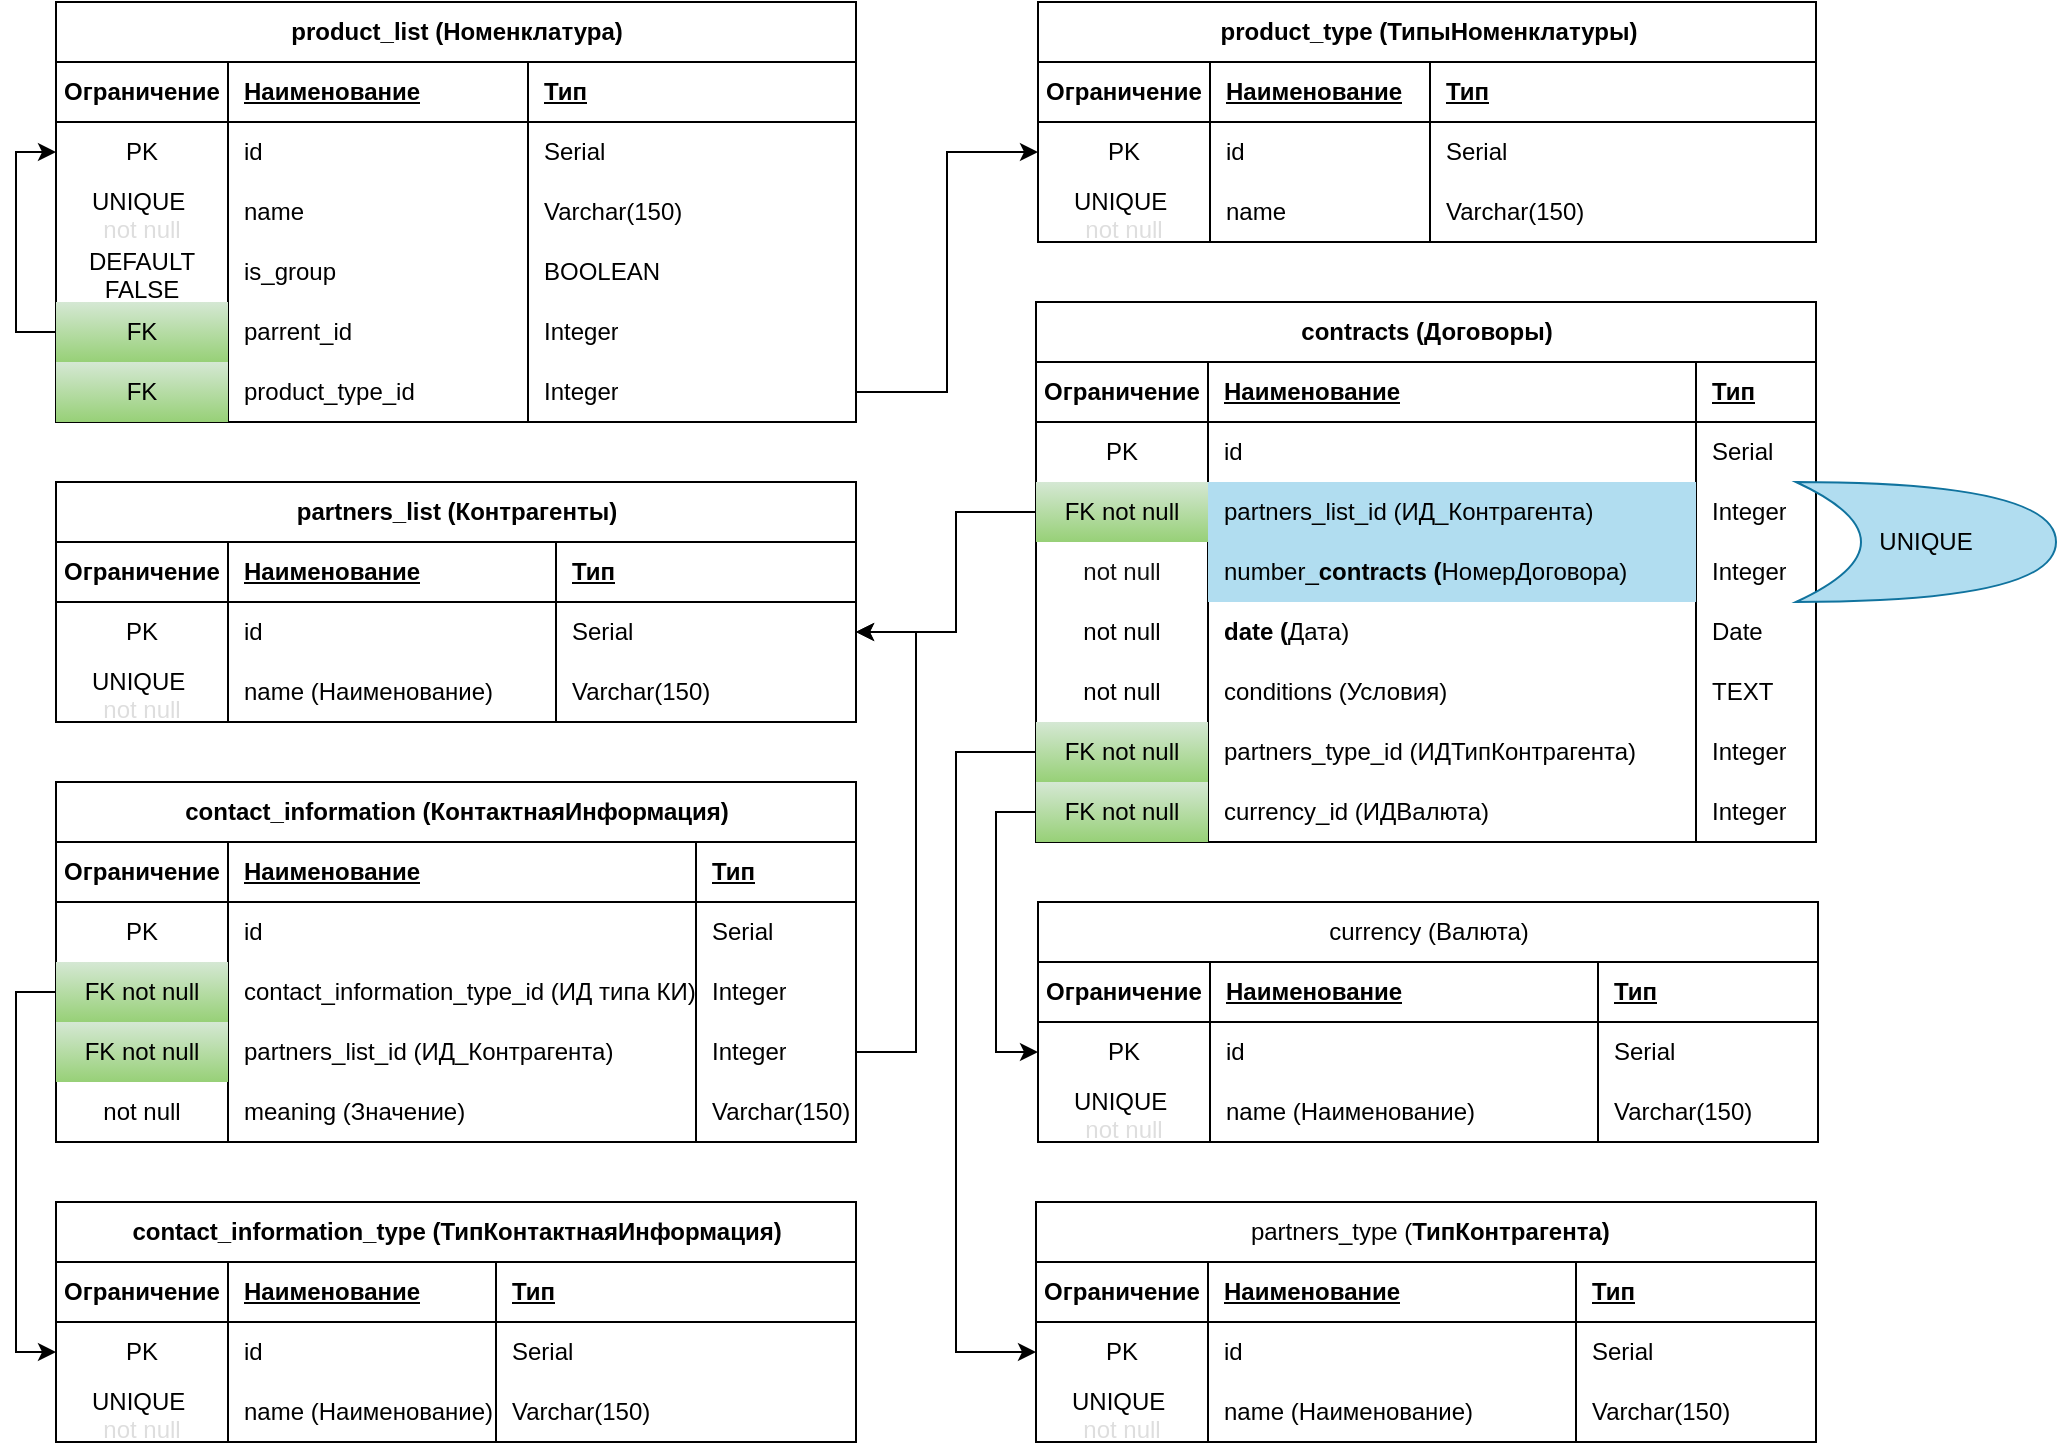 <mxfile version="27.1.6">
  <diagram name="Страница — 1" id="Cg1T0pEdefrKeMuWc9Z5">
    <mxGraphModel dx="1426" dy="761" grid="1" gridSize="10" guides="1" tooltips="1" connect="1" arrows="1" fold="1" page="1" pageScale="1" pageWidth="827" pageHeight="1169" math="0" shadow="0">
      <root>
        <mxCell id="0" />
        <mxCell id="1" parent="0" />
        <mxCell id="mufwrgHdNQSBhwyq3Sok-1" value="product_list (Номенклатура)" style="shape=table;startSize=30;container=1;collapsible=1;childLayout=tableLayout;fixedRows=1;rowLines=0;fontStyle=1;align=center;resizeLast=1;html=1;" parent="1" vertex="1">
          <mxGeometry x="30" y="220" width="400" height="210" as="geometry">
            <mxRectangle x="37" y="50" width="120" height="30" as="alternateBounds" />
          </mxGeometry>
        </mxCell>
        <mxCell id="mufwrgHdNQSBhwyq3Sok-2" value="" style="shape=tableRow;horizontal=0;startSize=0;swimlaneHead=0;swimlaneBody=0;fillColor=none;collapsible=0;dropTarget=0;points=[[0,0.5],[1,0.5]];portConstraint=eastwest;top=0;left=0;right=0;bottom=1;" parent="mufwrgHdNQSBhwyq3Sok-1" vertex="1">
          <mxGeometry y="30" width="400" height="30" as="geometry" />
        </mxCell>
        <mxCell id="mufwrgHdNQSBhwyq3Sok-3" value="Ограничение" style="shape=partialRectangle;connectable=0;fillColor=none;top=0;left=0;bottom=0;right=0;fontStyle=1;overflow=hidden;whiteSpace=wrap;html=1;" parent="mufwrgHdNQSBhwyq3Sok-2" vertex="1">
          <mxGeometry width="86" height="30" as="geometry">
            <mxRectangle width="86" height="30" as="alternateBounds" />
          </mxGeometry>
        </mxCell>
        <mxCell id="mufwrgHdNQSBhwyq3Sok-4" value="Наименование" style="shape=partialRectangle;connectable=0;fillColor=none;top=0;left=0;bottom=0;right=0;align=left;spacingLeft=6;fontStyle=5;overflow=hidden;whiteSpace=wrap;html=1;" parent="mufwrgHdNQSBhwyq3Sok-2" vertex="1">
          <mxGeometry x="86" width="150" height="30" as="geometry">
            <mxRectangle width="150" height="30" as="alternateBounds" />
          </mxGeometry>
        </mxCell>
        <mxCell id="mufwrgHdNQSBhwyq3Sok-14" value="Тип" style="shape=partialRectangle;connectable=0;fillColor=none;top=0;left=0;bottom=0;right=0;align=left;spacingLeft=6;fontStyle=5;overflow=hidden;whiteSpace=wrap;html=1;" parent="mufwrgHdNQSBhwyq3Sok-2" vertex="1">
          <mxGeometry x="236" width="164" height="30" as="geometry">
            <mxRectangle width="164" height="30" as="alternateBounds" />
          </mxGeometry>
        </mxCell>
        <mxCell id="mufwrgHdNQSBhwyq3Sok-5" value="" style="shape=tableRow;horizontal=0;startSize=0;swimlaneHead=0;swimlaneBody=0;fillColor=none;collapsible=0;dropTarget=0;points=[[0,0.5],[1,0.5]];portConstraint=eastwest;top=0;left=0;right=0;bottom=0;" parent="mufwrgHdNQSBhwyq3Sok-1" vertex="1">
          <mxGeometry y="60" width="400" height="30" as="geometry" />
        </mxCell>
        <mxCell id="mufwrgHdNQSBhwyq3Sok-6" value="PK" style="shape=partialRectangle;connectable=0;fillColor=none;top=0;left=0;bottom=0;right=0;editable=1;overflow=hidden;whiteSpace=wrap;html=1;" parent="mufwrgHdNQSBhwyq3Sok-5" vertex="1">
          <mxGeometry width="86" height="30" as="geometry">
            <mxRectangle width="86" height="30" as="alternateBounds" />
          </mxGeometry>
        </mxCell>
        <mxCell id="mufwrgHdNQSBhwyq3Sok-7" value="id" style="shape=partialRectangle;connectable=0;fillColor=none;top=0;left=0;bottom=0;right=0;align=left;spacingLeft=6;overflow=hidden;whiteSpace=wrap;html=1;" parent="mufwrgHdNQSBhwyq3Sok-5" vertex="1">
          <mxGeometry x="86" width="150" height="30" as="geometry">
            <mxRectangle width="150" height="30" as="alternateBounds" />
          </mxGeometry>
        </mxCell>
        <mxCell id="mufwrgHdNQSBhwyq3Sok-15" value="Serial" style="shape=partialRectangle;connectable=0;fillColor=none;top=0;left=0;bottom=0;right=0;align=left;spacingLeft=6;overflow=hidden;whiteSpace=wrap;html=1;" parent="mufwrgHdNQSBhwyq3Sok-5" vertex="1">
          <mxGeometry x="236" width="164" height="30" as="geometry">
            <mxRectangle width="164" height="30" as="alternateBounds" />
          </mxGeometry>
        </mxCell>
        <mxCell id="mufwrgHdNQSBhwyq3Sok-8" value="" style="shape=tableRow;horizontal=0;startSize=0;swimlaneHead=0;swimlaneBody=0;fillColor=none;collapsible=0;dropTarget=0;points=[[0,0.5],[1,0.5]];portConstraint=eastwest;top=0;left=0;right=0;bottom=0;" parent="mufwrgHdNQSBhwyq3Sok-1" vertex="1">
          <mxGeometry y="90" width="400" height="30" as="geometry" />
        </mxCell>
        <mxCell id="mufwrgHdNQSBhwyq3Sok-9" value="UNIQUE&amp;nbsp;&lt;br&gt;&lt;font style=&quot;color: light-dark(rgb(222, 222, 222), rgb(255, 255, 255));&quot;&gt;not null&lt;/font&gt;" style="shape=partialRectangle;connectable=0;fillColor=none;top=0;left=0;bottom=0;right=0;editable=1;overflow=hidden;whiteSpace=wrap;html=1;" parent="mufwrgHdNQSBhwyq3Sok-8" vertex="1">
          <mxGeometry width="86" height="30" as="geometry">
            <mxRectangle width="86" height="30" as="alternateBounds" />
          </mxGeometry>
        </mxCell>
        <mxCell id="mufwrgHdNQSBhwyq3Sok-10" value="name" style="shape=partialRectangle;connectable=0;fillColor=none;top=0;left=0;bottom=0;right=0;align=left;spacingLeft=6;overflow=hidden;whiteSpace=wrap;html=1;" parent="mufwrgHdNQSBhwyq3Sok-8" vertex="1">
          <mxGeometry x="86" width="150" height="30" as="geometry">
            <mxRectangle width="150" height="30" as="alternateBounds" />
          </mxGeometry>
        </mxCell>
        <mxCell id="mufwrgHdNQSBhwyq3Sok-16" value="Varchar(150)" style="shape=partialRectangle;connectable=0;fillColor=none;top=0;left=0;bottom=0;right=0;align=left;spacingLeft=6;overflow=hidden;whiteSpace=wrap;html=1;" parent="mufwrgHdNQSBhwyq3Sok-8" vertex="1">
          <mxGeometry x="236" width="164" height="30" as="geometry">
            <mxRectangle width="164" height="30" as="alternateBounds" />
          </mxGeometry>
        </mxCell>
        <mxCell id="mufwrgHdNQSBhwyq3Sok-11" value="" style="shape=tableRow;horizontal=0;startSize=0;swimlaneHead=0;swimlaneBody=0;fillColor=none;collapsible=0;dropTarget=0;points=[[0,0.5],[1,0.5]];portConstraint=eastwest;top=0;left=0;right=0;bottom=0;" parent="mufwrgHdNQSBhwyq3Sok-1" vertex="1">
          <mxGeometry y="120" width="400" height="30" as="geometry" />
        </mxCell>
        <mxCell id="mufwrgHdNQSBhwyq3Sok-12" value="DEFAULT FALSE" style="shape=partialRectangle;connectable=0;top=0;left=0;bottom=0;right=0;editable=1;overflow=hidden;whiteSpace=wrap;html=1;fillColor=none;" parent="mufwrgHdNQSBhwyq3Sok-11" vertex="1">
          <mxGeometry width="86" height="30" as="geometry">
            <mxRectangle width="86" height="30" as="alternateBounds" />
          </mxGeometry>
        </mxCell>
        <mxCell id="mufwrgHdNQSBhwyq3Sok-13" value="is_group" style="shape=partialRectangle;connectable=0;fillColor=none;top=0;left=0;bottom=0;right=0;align=left;spacingLeft=6;overflow=hidden;whiteSpace=wrap;html=1;" parent="mufwrgHdNQSBhwyq3Sok-11" vertex="1">
          <mxGeometry x="86" width="150" height="30" as="geometry">
            <mxRectangle width="150" height="30" as="alternateBounds" />
          </mxGeometry>
        </mxCell>
        <mxCell id="mufwrgHdNQSBhwyq3Sok-17" value="BOOLEAN" style="shape=partialRectangle;connectable=0;fillColor=none;top=0;left=0;bottom=0;right=0;align=left;spacingLeft=6;overflow=hidden;whiteSpace=wrap;html=1;" parent="mufwrgHdNQSBhwyq3Sok-11" vertex="1">
          <mxGeometry x="236" width="164" height="30" as="geometry">
            <mxRectangle width="164" height="30" as="alternateBounds" />
          </mxGeometry>
        </mxCell>
        <mxCell id="E0W9FgmPpdJASupQiBqT-2" style="shape=tableRow;horizontal=0;startSize=0;swimlaneHead=0;swimlaneBody=0;fillColor=none;collapsible=0;dropTarget=0;points=[[0,0.5],[1,0.5]];portConstraint=eastwest;top=0;left=0;right=0;bottom=0;" parent="mufwrgHdNQSBhwyq3Sok-1" vertex="1">
          <mxGeometry y="150" width="400" height="30" as="geometry" />
        </mxCell>
        <mxCell id="E0W9FgmPpdJASupQiBqT-3" value="FK" style="shape=partialRectangle;connectable=0;top=0;left=0;bottom=0;right=0;editable=1;overflow=hidden;whiteSpace=wrap;html=1;fillColor=#d5e8d4;gradientColor=#97d077;strokeColor=#82b366;" parent="E0W9FgmPpdJASupQiBqT-2" vertex="1">
          <mxGeometry width="86" height="30" as="geometry">
            <mxRectangle width="86" height="30" as="alternateBounds" />
          </mxGeometry>
        </mxCell>
        <mxCell id="E0W9FgmPpdJASupQiBqT-4" value="parrent_id" style="shape=partialRectangle;connectable=0;fillColor=none;top=0;left=0;bottom=0;right=0;align=left;spacingLeft=6;overflow=hidden;whiteSpace=wrap;html=1;" parent="E0W9FgmPpdJASupQiBqT-2" vertex="1">
          <mxGeometry x="86" width="150" height="30" as="geometry">
            <mxRectangle width="150" height="30" as="alternateBounds" />
          </mxGeometry>
        </mxCell>
        <mxCell id="E0W9FgmPpdJASupQiBqT-5" value="Integer" style="shape=partialRectangle;connectable=0;fillColor=none;top=0;left=0;bottom=0;right=0;align=left;spacingLeft=6;overflow=hidden;whiteSpace=wrap;html=1;" parent="E0W9FgmPpdJASupQiBqT-2" vertex="1">
          <mxGeometry x="236" width="164" height="30" as="geometry">
            <mxRectangle width="164" height="30" as="alternateBounds" />
          </mxGeometry>
        </mxCell>
        <mxCell id="mufwrgHdNQSBhwyq3Sok-37" style="shape=tableRow;horizontal=0;startSize=0;swimlaneHead=0;swimlaneBody=0;fillColor=none;collapsible=0;dropTarget=0;points=[[0,0.5],[1,0.5]];portConstraint=eastwest;top=0;left=0;right=0;bottom=0;" parent="mufwrgHdNQSBhwyq3Sok-1" vertex="1">
          <mxGeometry y="180" width="400" height="30" as="geometry" />
        </mxCell>
        <mxCell id="mufwrgHdNQSBhwyq3Sok-38" value="FK" style="shape=partialRectangle;connectable=0;fillColor=#d5e8d4;top=0;left=0;bottom=0;right=0;editable=1;overflow=hidden;whiteSpace=wrap;html=1;gradientColor=#97d077;strokeColor=#82b366;" parent="mufwrgHdNQSBhwyq3Sok-37" vertex="1">
          <mxGeometry width="86" height="30" as="geometry">
            <mxRectangle width="86" height="30" as="alternateBounds" />
          </mxGeometry>
        </mxCell>
        <mxCell id="mufwrgHdNQSBhwyq3Sok-39" value="product_type_id" style="shape=partialRectangle;connectable=0;fillColor=none;top=0;left=0;bottom=0;right=0;align=left;spacingLeft=6;overflow=hidden;whiteSpace=wrap;html=1;" parent="mufwrgHdNQSBhwyq3Sok-37" vertex="1">
          <mxGeometry x="86" width="150" height="30" as="geometry">
            <mxRectangle width="150" height="30" as="alternateBounds" />
          </mxGeometry>
        </mxCell>
        <mxCell id="mufwrgHdNQSBhwyq3Sok-40" value="Integer" style="shape=partialRectangle;connectable=0;fillColor=none;top=0;left=0;bottom=0;right=0;align=left;spacingLeft=6;overflow=hidden;whiteSpace=wrap;html=1;" parent="mufwrgHdNQSBhwyq3Sok-37" vertex="1">
          <mxGeometry x="236" width="164" height="30" as="geometry">
            <mxRectangle width="164" height="30" as="alternateBounds" />
          </mxGeometry>
        </mxCell>
        <mxCell id="mufwrgHdNQSBhwyq3Sok-41" value="product_type (Т&lt;span style=&quot;background-color: transparent; color: light-dark(rgb(0, 0, 0), rgb(255, 255, 255));&quot;&gt;ипыНоменклатуры)&lt;/span&gt;" style="shape=table;startSize=30;container=1;collapsible=1;childLayout=tableLayout;fixedRows=1;rowLines=0;fontStyle=1;align=center;resizeLast=1;html=1;" parent="1" vertex="1">
          <mxGeometry x="521" y="220" width="389" height="120" as="geometry">
            <mxRectangle x="470" y="270" width="150" height="30" as="alternateBounds" />
          </mxGeometry>
        </mxCell>
        <mxCell id="mufwrgHdNQSBhwyq3Sok-42" value="" style="shape=tableRow;horizontal=0;startSize=0;swimlaneHead=0;swimlaneBody=0;fillColor=none;collapsible=0;dropTarget=0;points=[[0,0.5],[1,0.5]];portConstraint=eastwest;top=0;left=0;right=0;bottom=1;" parent="mufwrgHdNQSBhwyq3Sok-41" vertex="1">
          <mxGeometry y="30" width="389" height="30" as="geometry" />
        </mxCell>
        <mxCell id="mufwrgHdNQSBhwyq3Sok-43" value="Ограничение" style="shape=partialRectangle;connectable=0;fillColor=none;top=0;left=0;bottom=0;right=0;fontStyle=1;overflow=hidden;whiteSpace=wrap;html=1;" parent="mufwrgHdNQSBhwyq3Sok-42" vertex="1">
          <mxGeometry width="86" height="30" as="geometry">
            <mxRectangle width="86" height="30" as="alternateBounds" />
          </mxGeometry>
        </mxCell>
        <mxCell id="mufwrgHdNQSBhwyq3Sok-44" value="Наименование" style="shape=partialRectangle;connectable=0;fillColor=none;top=0;left=0;bottom=0;right=0;align=left;spacingLeft=6;fontStyle=5;overflow=hidden;whiteSpace=wrap;html=1;" parent="mufwrgHdNQSBhwyq3Sok-42" vertex="1">
          <mxGeometry x="86" width="110" height="30" as="geometry">
            <mxRectangle width="110" height="30" as="alternateBounds" />
          </mxGeometry>
        </mxCell>
        <mxCell id="mufwrgHdNQSBhwyq3Sok-45" value="Тип" style="shape=partialRectangle;connectable=0;fillColor=none;top=0;left=0;bottom=0;right=0;align=left;spacingLeft=6;fontStyle=5;overflow=hidden;whiteSpace=wrap;html=1;" parent="mufwrgHdNQSBhwyq3Sok-42" vertex="1">
          <mxGeometry x="196" width="193" height="30" as="geometry">
            <mxRectangle width="193" height="30" as="alternateBounds" />
          </mxGeometry>
        </mxCell>
        <mxCell id="mufwrgHdNQSBhwyq3Sok-46" value="" style="shape=tableRow;horizontal=0;startSize=0;swimlaneHead=0;swimlaneBody=0;fillColor=none;collapsible=0;dropTarget=0;points=[[0,0.5],[1,0.5]];portConstraint=eastwest;top=0;left=0;right=0;bottom=0;" parent="mufwrgHdNQSBhwyq3Sok-41" vertex="1">
          <mxGeometry y="60" width="389" height="30" as="geometry" />
        </mxCell>
        <mxCell id="mufwrgHdNQSBhwyq3Sok-47" value="PK" style="shape=partialRectangle;connectable=0;fillColor=none;top=0;left=0;bottom=0;right=0;editable=1;overflow=hidden;whiteSpace=wrap;html=1;" parent="mufwrgHdNQSBhwyq3Sok-46" vertex="1">
          <mxGeometry width="86" height="30" as="geometry">
            <mxRectangle width="86" height="30" as="alternateBounds" />
          </mxGeometry>
        </mxCell>
        <mxCell id="mufwrgHdNQSBhwyq3Sok-48" value="id" style="shape=partialRectangle;connectable=0;fillColor=none;top=0;left=0;bottom=0;right=0;align=left;spacingLeft=6;overflow=hidden;whiteSpace=wrap;html=1;" parent="mufwrgHdNQSBhwyq3Sok-46" vertex="1">
          <mxGeometry x="86" width="110" height="30" as="geometry">
            <mxRectangle width="110" height="30" as="alternateBounds" />
          </mxGeometry>
        </mxCell>
        <mxCell id="mufwrgHdNQSBhwyq3Sok-49" value="Serial" style="shape=partialRectangle;connectable=0;fillColor=none;top=0;left=0;bottom=0;right=0;align=left;spacingLeft=6;overflow=hidden;whiteSpace=wrap;html=1;" parent="mufwrgHdNQSBhwyq3Sok-46" vertex="1">
          <mxGeometry x="196" width="193" height="30" as="geometry">
            <mxRectangle width="193" height="30" as="alternateBounds" />
          </mxGeometry>
        </mxCell>
        <mxCell id="mufwrgHdNQSBhwyq3Sok-50" value="" style="shape=tableRow;horizontal=0;startSize=0;swimlaneHead=0;swimlaneBody=0;fillColor=none;collapsible=0;dropTarget=0;points=[[0,0.5],[1,0.5]];portConstraint=eastwest;top=0;left=0;right=0;bottom=0;" parent="mufwrgHdNQSBhwyq3Sok-41" vertex="1">
          <mxGeometry y="90" width="389" height="30" as="geometry" />
        </mxCell>
        <mxCell id="mufwrgHdNQSBhwyq3Sok-51" value="UNIQUE&amp;nbsp;&lt;br&gt;&lt;span&gt;&lt;font style=&quot;color: light-dark(rgb(222, 222, 222), rgb(255, 255, 255));&quot;&gt;not null&lt;/font&gt;&lt;/span&gt;" style="shape=partialRectangle;connectable=0;fillColor=none;top=0;left=0;bottom=0;right=0;editable=1;overflow=hidden;whiteSpace=wrap;html=1;" parent="mufwrgHdNQSBhwyq3Sok-50" vertex="1">
          <mxGeometry width="86" height="30" as="geometry">
            <mxRectangle width="86" height="30" as="alternateBounds" />
          </mxGeometry>
        </mxCell>
        <mxCell id="mufwrgHdNQSBhwyq3Sok-52" value="name" style="shape=partialRectangle;connectable=0;fillColor=none;top=0;left=0;bottom=0;right=0;align=left;spacingLeft=6;overflow=hidden;whiteSpace=wrap;html=1;" parent="mufwrgHdNQSBhwyq3Sok-50" vertex="1">
          <mxGeometry x="86" width="110" height="30" as="geometry">
            <mxRectangle width="110" height="30" as="alternateBounds" />
          </mxGeometry>
        </mxCell>
        <mxCell id="mufwrgHdNQSBhwyq3Sok-53" value="Varchar(150)" style="shape=partialRectangle;connectable=0;fillColor=none;top=0;left=0;bottom=0;right=0;align=left;spacingLeft=6;overflow=hidden;whiteSpace=wrap;html=1;" parent="mufwrgHdNQSBhwyq3Sok-50" vertex="1">
          <mxGeometry x="196" width="193" height="30" as="geometry">
            <mxRectangle width="193" height="30" as="alternateBounds" />
          </mxGeometry>
        </mxCell>
        <mxCell id="mufwrgHdNQSBhwyq3Sok-62" value="partners_list (Контрагенты)" style="shape=table;startSize=30;container=1;collapsible=1;childLayout=tableLayout;fixedRows=1;rowLines=0;fontStyle=1;align=center;resizeLast=1;html=1;" parent="1" vertex="1">
          <mxGeometry x="30" y="460" width="400" height="120" as="geometry" />
        </mxCell>
        <mxCell id="mufwrgHdNQSBhwyq3Sok-63" value="" style="shape=tableRow;horizontal=0;startSize=0;swimlaneHead=0;swimlaneBody=0;fillColor=none;collapsible=0;dropTarget=0;points=[[0,0.5],[1,0.5]];portConstraint=eastwest;top=0;left=0;right=0;bottom=1;" parent="mufwrgHdNQSBhwyq3Sok-62" vertex="1">
          <mxGeometry y="30" width="400" height="30" as="geometry" />
        </mxCell>
        <mxCell id="mufwrgHdNQSBhwyq3Sok-64" value="Ограничение" style="shape=partialRectangle;connectable=0;fillColor=none;top=0;left=0;bottom=0;right=0;fontStyle=1;overflow=hidden;whiteSpace=wrap;html=1;" parent="mufwrgHdNQSBhwyq3Sok-63" vertex="1">
          <mxGeometry width="86" height="30" as="geometry">
            <mxRectangle width="86" height="30" as="alternateBounds" />
          </mxGeometry>
        </mxCell>
        <mxCell id="mufwrgHdNQSBhwyq3Sok-65" value="Наименование" style="shape=partialRectangle;connectable=0;fillColor=none;top=0;left=0;bottom=0;right=0;align=left;spacingLeft=6;fontStyle=5;overflow=hidden;whiteSpace=wrap;html=1;" parent="mufwrgHdNQSBhwyq3Sok-63" vertex="1">
          <mxGeometry x="86" width="164" height="30" as="geometry">
            <mxRectangle width="164" height="30" as="alternateBounds" />
          </mxGeometry>
        </mxCell>
        <mxCell id="mufwrgHdNQSBhwyq3Sok-66" value="Тип" style="shape=partialRectangle;connectable=0;fillColor=none;top=0;left=0;bottom=0;right=0;align=left;spacingLeft=6;fontStyle=5;overflow=hidden;whiteSpace=wrap;html=1;" parent="mufwrgHdNQSBhwyq3Sok-63" vertex="1">
          <mxGeometry x="250" width="150" height="30" as="geometry">
            <mxRectangle width="150" height="30" as="alternateBounds" />
          </mxGeometry>
        </mxCell>
        <mxCell id="mufwrgHdNQSBhwyq3Sok-67" value="" style="shape=tableRow;horizontal=0;startSize=0;swimlaneHead=0;swimlaneBody=0;fillColor=none;collapsible=0;dropTarget=0;points=[[0,0.5],[1,0.5]];portConstraint=eastwest;top=0;left=0;right=0;bottom=0;" parent="mufwrgHdNQSBhwyq3Sok-62" vertex="1">
          <mxGeometry y="60" width="400" height="30" as="geometry" />
        </mxCell>
        <mxCell id="mufwrgHdNQSBhwyq3Sok-68" value="PK" style="shape=partialRectangle;connectable=0;fillColor=none;top=0;left=0;bottom=0;right=0;editable=1;overflow=hidden;whiteSpace=wrap;html=1;" parent="mufwrgHdNQSBhwyq3Sok-67" vertex="1">
          <mxGeometry width="86" height="30" as="geometry">
            <mxRectangle width="86" height="30" as="alternateBounds" />
          </mxGeometry>
        </mxCell>
        <mxCell id="mufwrgHdNQSBhwyq3Sok-69" value="id" style="shape=partialRectangle;connectable=0;fillColor=none;top=0;left=0;bottom=0;right=0;align=left;spacingLeft=6;overflow=hidden;whiteSpace=wrap;html=1;" parent="mufwrgHdNQSBhwyq3Sok-67" vertex="1">
          <mxGeometry x="86" width="164" height="30" as="geometry">
            <mxRectangle width="164" height="30" as="alternateBounds" />
          </mxGeometry>
        </mxCell>
        <mxCell id="mufwrgHdNQSBhwyq3Sok-70" value="Serial" style="shape=partialRectangle;connectable=0;fillColor=none;top=0;left=0;bottom=0;right=0;align=left;spacingLeft=6;overflow=hidden;whiteSpace=wrap;html=1;" parent="mufwrgHdNQSBhwyq3Sok-67" vertex="1">
          <mxGeometry x="250" width="150" height="30" as="geometry">
            <mxRectangle width="150" height="30" as="alternateBounds" />
          </mxGeometry>
        </mxCell>
        <mxCell id="mufwrgHdNQSBhwyq3Sok-71" value="" style="shape=tableRow;horizontal=0;startSize=0;swimlaneHead=0;swimlaneBody=0;fillColor=none;collapsible=0;dropTarget=0;points=[[0,0.5],[1,0.5]];portConstraint=eastwest;top=0;left=0;right=0;bottom=0;" parent="mufwrgHdNQSBhwyq3Sok-62" vertex="1">
          <mxGeometry y="90" width="400" height="30" as="geometry" />
        </mxCell>
        <mxCell id="mufwrgHdNQSBhwyq3Sok-72" value="UNIQUE&amp;nbsp;&lt;br&gt;&lt;font style=&quot;color: light-dark(rgb(222, 222, 222), rgb(255, 255, 255));&quot;&gt;not null&lt;/font&gt;" style="shape=partialRectangle;connectable=0;fillColor=none;top=0;left=0;bottom=0;right=0;editable=1;overflow=hidden;whiteSpace=wrap;html=1;" parent="mufwrgHdNQSBhwyq3Sok-71" vertex="1">
          <mxGeometry width="86" height="30" as="geometry">
            <mxRectangle width="86" height="30" as="alternateBounds" />
          </mxGeometry>
        </mxCell>
        <mxCell id="mufwrgHdNQSBhwyq3Sok-73" value="name (Наименование)" style="shape=partialRectangle;connectable=0;fillColor=none;top=0;left=0;bottom=0;right=0;align=left;spacingLeft=6;overflow=hidden;whiteSpace=wrap;html=1;" parent="mufwrgHdNQSBhwyq3Sok-71" vertex="1">
          <mxGeometry x="86" width="164" height="30" as="geometry">
            <mxRectangle width="164" height="30" as="alternateBounds" />
          </mxGeometry>
        </mxCell>
        <mxCell id="mufwrgHdNQSBhwyq3Sok-74" value="Varchar(150)" style="shape=partialRectangle;connectable=0;fillColor=none;top=0;left=0;bottom=0;right=0;align=left;spacingLeft=6;overflow=hidden;whiteSpace=wrap;html=1;" parent="mufwrgHdNQSBhwyq3Sok-71" vertex="1">
          <mxGeometry x="250" width="150" height="30" as="geometry">
            <mxRectangle width="150" height="30" as="alternateBounds" />
          </mxGeometry>
        </mxCell>
        <mxCell id="mufwrgHdNQSBhwyq3Sok-100" value="contracts (Договоры)" style="shape=table;startSize=30;container=1;collapsible=1;childLayout=tableLayout;fixedRows=1;rowLines=0;fontStyle=1;align=center;resizeLast=1;html=1;" parent="1" vertex="1">
          <mxGeometry x="520" y="370" width="390" height="270" as="geometry">
            <mxRectangle x="470" y="460" width="150" height="30" as="alternateBounds" />
          </mxGeometry>
        </mxCell>
        <mxCell id="mufwrgHdNQSBhwyq3Sok-101" value="" style="shape=tableRow;horizontal=0;startSize=0;swimlaneHead=0;swimlaneBody=0;fillColor=none;collapsible=0;dropTarget=0;points=[[0,0.5],[1,0.5]];portConstraint=eastwest;top=0;left=0;right=0;bottom=1;" parent="mufwrgHdNQSBhwyq3Sok-100" vertex="1">
          <mxGeometry y="30" width="390" height="30" as="geometry" />
        </mxCell>
        <mxCell id="mufwrgHdNQSBhwyq3Sok-102" value="Ограничение" style="shape=partialRectangle;connectable=0;fillColor=none;top=0;left=0;bottom=0;right=0;fontStyle=1;overflow=hidden;whiteSpace=wrap;html=1;" parent="mufwrgHdNQSBhwyq3Sok-101" vertex="1">
          <mxGeometry width="86" height="30" as="geometry">
            <mxRectangle width="86" height="30" as="alternateBounds" />
          </mxGeometry>
        </mxCell>
        <mxCell id="mufwrgHdNQSBhwyq3Sok-103" value="Наименование" style="shape=partialRectangle;connectable=0;fillColor=none;top=0;left=0;bottom=0;right=0;align=left;spacingLeft=6;fontStyle=5;overflow=hidden;whiteSpace=wrap;html=1;" parent="mufwrgHdNQSBhwyq3Sok-101" vertex="1">
          <mxGeometry x="86" width="244" height="30" as="geometry">
            <mxRectangle width="244" height="30" as="alternateBounds" />
          </mxGeometry>
        </mxCell>
        <mxCell id="mufwrgHdNQSBhwyq3Sok-104" value="Тип" style="shape=partialRectangle;connectable=0;fillColor=none;top=0;left=0;bottom=0;right=0;align=left;spacingLeft=6;fontStyle=5;overflow=hidden;whiteSpace=wrap;html=1;" parent="mufwrgHdNQSBhwyq3Sok-101" vertex="1">
          <mxGeometry x="330" width="60" height="30" as="geometry">
            <mxRectangle width="60" height="30" as="alternateBounds" />
          </mxGeometry>
        </mxCell>
        <mxCell id="mufwrgHdNQSBhwyq3Sok-105" value="" style="shape=tableRow;horizontal=0;startSize=0;swimlaneHead=0;swimlaneBody=0;fillColor=none;collapsible=0;dropTarget=0;points=[[0,0.5],[1,0.5]];portConstraint=eastwest;top=0;left=0;right=0;bottom=0;" parent="mufwrgHdNQSBhwyq3Sok-100" vertex="1">
          <mxGeometry y="60" width="390" height="30" as="geometry" />
        </mxCell>
        <mxCell id="mufwrgHdNQSBhwyq3Sok-106" value="PK" style="shape=partialRectangle;connectable=0;fillColor=none;top=0;left=0;bottom=0;right=0;editable=1;overflow=hidden;whiteSpace=wrap;html=1;" parent="mufwrgHdNQSBhwyq3Sok-105" vertex="1">
          <mxGeometry width="86" height="30" as="geometry">
            <mxRectangle width="86" height="30" as="alternateBounds" />
          </mxGeometry>
        </mxCell>
        <mxCell id="mufwrgHdNQSBhwyq3Sok-107" value="id" style="shape=partialRectangle;connectable=0;fillColor=none;top=0;left=0;bottom=0;right=0;align=left;spacingLeft=6;overflow=hidden;whiteSpace=wrap;html=1;" parent="mufwrgHdNQSBhwyq3Sok-105" vertex="1">
          <mxGeometry x="86" width="244" height="30" as="geometry">
            <mxRectangle width="244" height="30" as="alternateBounds" />
          </mxGeometry>
        </mxCell>
        <mxCell id="mufwrgHdNQSBhwyq3Sok-108" value="Serial" style="shape=partialRectangle;connectable=0;fillColor=none;top=0;left=0;bottom=0;right=0;align=left;spacingLeft=6;overflow=hidden;whiteSpace=wrap;html=1;" parent="mufwrgHdNQSBhwyq3Sok-105" vertex="1">
          <mxGeometry x="330" width="60" height="30" as="geometry">
            <mxRectangle width="60" height="30" as="alternateBounds" />
          </mxGeometry>
        </mxCell>
        <mxCell id="noTxeHrT9WXdhfXpdBsh-38" style="shape=tableRow;horizontal=0;startSize=0;swimlaneHead=0;swimlaneBody=0;fillColor=none;collapsible=0;dropTarget=0;points=[[0,0.5],[1,0.5]];portConstraint=eastwest;top=0;left=0;right=0;bottom=0;" parent="mufwrgHdNQSBhwyq3Sok-100" vertex="1">
          <mxGeometry y="90" width="390" height="30" as="geometry" />
        </mxCell>
        <mxCell id="noTxeHrT9WXdhfXpdBsh-39" value="FK&amp;nbsp;not null" style="shape=partialRectangle;connectable=0;fillColor=#d5e8d4;top=0;left=0;bottom=0;right=0;editable=1;overflow=hidden;whiteSpace=wrap;html=1;gradientColor=#97d077;strokeColor=#82b366;" parent="noTxeHrT9WXdhfXpdBsh-38" vertex="1">
          <mxGeometry width="86" height="30" as="geometry">
            <mxRectangle width="86" height="30" as="alternateBounds" />
          </mxGeometry>
        </mxCell>
        <mxCell id="noTxeHrT9WXdhfXpdBsh-40" value="partners_list_id (ИД_Контрагента)" style="shape=partialRectangle;connectable=0;fillColor=#b1ddf0;top=0;left=0;bottom=0;right=0;align=left;spacingLeft=6;overflow=hidden;whiteSpace=wrap;html=1;strokeColor=#10739e;" parent="noTxeHrT9WXdhfXpdBsh-38" vertex="1">
          <mxGeometry x="86" width="244" height="30" as="geometry">
            <mxRectangle width="244" height="30" as="alternateBounds" />
          </mxGeometry>
        </mxCell>
        <mxCell id="noTxeHrT9WXdhfXpdBsh-41" value="Integer" style="shape=partialRectangle;connectable=0;fillColor=none;top=0;left=0;bottom=0;right=0;align=left;spacingLeft=6;overflow=hidden;whiteSpace=wrap;html=1;" parent="noTxeHrT9WXdhfXpdBsh-38" vertex="1">
          <mxGeometry x="330" width="60" height="30" as="geometry">
            <mxRectangle width="60" height="30" as="alternateBounds" />
          </mxGeometry>
        </mxCell>
        <mxCell id="mufwrgHdNQSBhwyq3Sok-109" value="" style="shape=tableRow;horizontal=0;startSize=0;swimlaneHead=0;swimlaneBody=0;fillColor=none;collapsible=0;dropTarget=0;points=[[0,0.5],[1,0.5]];portConstraint=eastwest;top=0;left=0;right=0;bottom=0;" parent="mufwrgHdNQSBhwyq3Sok-100" vertex="1">
          <mxGeometry y="120" width="390" height="30" as="geometry" />
        </mxCell>
        <mxCell id="mufwrgHdNQSBhwyq3Sok-110" value="&lt;span style=&quot;color: rgb(18, 18, 18);&quot;&gt;not null&lt;/span&gt;" style="shape=partialRectangle;connectable=0;fillColor=none;top=0;left=0;bottom=0;right=0;editable=1;overflow=hidden;whiteSpace=wrap;html=1;" parent="mufwrgHdNQSBhwyq3Sok-109" vertex="1">
          <mxGeometry width="86" height="30" as="geometry">
            <mxRectangle width="86" height="30" as="alternateBounds" />
          </mxGeometry>
        </mxCell>
        <mxCell id="mufwrgHdNQSBhwyq3Sok-111" value="number_&lt;span style=&quot;font-weight: 700; text-align: center; text-wrap-mode: nowrap;&quot;&gt;contracts (&lt;/span&gt;НомерДоговора)" style="shape=partialRectangle;connectable=0;fillColor=#b1ddf0;top=0;left=0;bottom=0;right=0;align=left;spacingLeft=6;overflow=hidden;whiteSpace=wrap;html=1;strokeColor=#10739e;" parent="mufwrgHdNQSBhwyq3Sok-109" vertex="1">
          <mxGeometry x="86" width="244" height="30" as="geometry">
            <mxRectangle width="244" height="30" as="alternateBounds" />
          </mxGeometry>
        </mxCell>
        <mxCell id="mufwrgHdNQSBhwyq3Sok-112" value="Integer" style="shape=partialRectangle;connectable=0;fillColor=none;top=0;left=0;bottom=0;right=0;align=left;spacingLeft=6;overflow=hidden;whiteSpace=wrap;html=1;" parent="mufwrgHdNQSBhwyq3Sok-109" vertex="1">
          <mxGeometry x="330" width="60" height="30" as="geometry">
            <mxRectangle width="60" height="30" as="alternateBounds" />
          </mxGeometry>
        </mxCell>
        <mxCell id="mufwrgHdNQSBhwyq3Sok-114" style="shape=tableRow;horizontal=0;startSize=0;swimlaneHead=0;swimlaneBody=0;fillColor=none;collapsible=0;dropTarget=0;points=[[0,0.5],[1,0.5]];portConstraint=eastwest;top=0;left=0;right=0;bottom=0;" parent="mufwrgHdNQSBhwyq3Sok-100" vertex="1">
          <mxGeometry y="150" width="390" height="30" as="geometry" />
        </mxCell>
        <mxCell id="mufwrgHdNQSBhwyq3Sok-115" value="not null" style="shape=partialRectangle;connectable=0;fillColor=none;top=0;left=0;bottom=0;right=0;editable=1;overflow=hidden;whiteSpace=wrap;html=1;" parent="mufwrgHdNQSBhwyq3Sok-114" vertex="1">
          <mxGeometry width="86" height="30" as="geometry">
            <mxRectangle width="86" height="30" as="alternateBounds" />
          </mxGeometry>
        </mxCell>
        <mxCell id="mufwrgHdNQSBhwyq3Sok-116" value="&lt;div style=&quot;text-align: center;&quot;&gt;&lt;span style=&quot;background-color: transparent; color: light-dark(rgb(0, 0, 0), rgb(255, 255, 255));&quot;&gt;&lt;span style=&quot;text-wrap-mode: nowrap;&quot;&gt;&lt;b&gt;date (&lt;/b&gt;&lt;/span&gt;Дата)&lt;/span&gt;&lt;/div&gt;" style="shape=partialRectangle;connectable=0;fillColor=none;top=0;left=0;bottom=0;right=0;align=left;spacingLeft=6;overflow=hidden;whiteSpace=wrap;html=1;" parent="mufwrgHdNQSBhwyq3Sok-114" vertex="1">
          <mxGeometry x="86" width="244" height="30" as="geometry">
            <mxRectangle width="244" height="30" as="alternateBounds" />
          </mxGeometry>
        </mxCell>
        <mxCell id="mufwrgHdNQSBhwyq3Sok-117" value="Date" style="shape=partialRectangle;connectable=0;fillColor=none;top=0;left=0;bottom=0;right=0;align=left;spacingLeft=6;overflow=hidden;whiteSpace=wrap;html=1;" parent="mufwrgHdNQSBhwyq3Sok-114" vertex="1">
          <mxGeometry x="330" width="60" height="30" as="geometry">
            <mxRectangle width="60" height="30" as="alternateBounds" />
          </mxGeometry>
        </mxCell>
        <mxCell id="mufwrgHdNQSBhwyq3Sok-118" style="shape=tableRow;horizontal=0;startSize=0;swimlaneHead=0;swimlaneBody=0;fillColor=none;collapsible=0;dropTarget=0;points=[[0,0.5],[1,0.5]];portConstraint=eastwest;top=0;left=0;right=0;bottom=0;" parent="mufwrgHdNQSBhwyq3Sok-100" vertex="1">
          <mxGeometry y="180" width="390" height="30" as="geometry" />
        </mxCell>
        <mxCell id="mufwrgHdNQSBhwyq3Sok-119" value="not null" style="shape=partialRectangle;connectable=0;fillColor=none;top=0;left=0;bottom=0;right=0;editable=1;overflow=hidden;whiteSpace=wrap;html=1;strokeColor=light-dark(#DEDEDE,#FFFFFF);" parent="mufwrgHdNQSBhwyq3Sok-118" vertex="1">
          <mxGeometry width="86" height="30" as="geometry">
            <mxRectangle width="86" height="30" as="alternateBounds" />
          </mxGeometry>
        </mxCell>
        <mxCell id="mufwrgHdNQSBhwyq3Sok-120" value="conditions (Условия)" style="shape=partialRectangle;connectable=0;fillColor=none;top=0;left=0;bottom=0;right=0;align=left;spacingLeft=6;overflow=hidden;whiteSpace=wrap;html=1;" parent="mufwrgHdNQSBhwyq3Sok-118" vertex="1">
          <mxGeometry x="86" width="244" height="30" as="geometry">
            <mxRectangle width="244" height="30" as="alternateBounds" />
          </mxGeometry>
        </mxCell>
        <mxCell id="mufwrgHdNQSBhwyq3Sok-121" value="TEXT" style="shape=partialRectangle;connectable=0;fillColor=none;top=0;left=0;bottom=0;right=0;align=left;spacingLeft=6;overflow=hidden;whiteSpace=wrap;html=1;" parent="mufwrgHdNQSBhwyq3Sok-118" vertex="1">
          <mxGeometry x="330" width="60" height="30" as="geometry">
            <mxRectangle width="60" height="30" as="alternateBounds" />
          </mxGeometry>
        </mxCell>
        <mxCell id="Wbzx8E9LslEG6MjLWPHr-45" style="shape=tableRow;horizontal=0;startSize=0;swimlaneHead=0;swimlaneBody=0;fillColor=none;collapsible=0;dropTarget=0;points=[[0,0.5],[1,0.5]];portConstraint=eastwest;top=0;left=0;right=0;bottom=0;" parent="mufwrgHdNQSBhwyq3Sok-100" vertex="1">
          <mxGeometry y="210" width="390" height="30" as="geometry" />
        </mxCell>
        <mxCell id="Wbzx8E9LslEG6MjLWPHr-46" value="FK&amp;nbsp;not null" style="shape=partialRectangle;connectable=0;fillColor=#d5e8d4;top=0;left=0;bottom=0;right=0;editable=1;overflow=hidden;whiteSpace=wrap;html=1;gradientColor=#97d077;strokeColor=#82b366;" parent="Wbzx8E9LslEG6MjLWPHr-45" vertex="1">
          <mxGeometry width="86" height="30" as="geometry">
            <mxRectangle width="86" height="30" as="alternateBounds" />
          </mxGeometry>
        </mxCell>
        <mxCell id="Wbzx8E9LslEG6MjLWPHr-47" value="partners_type_id (ИДТипКонтрагента)" style="shape=partialRectangle;connectable=0;fillColor=none;top=0;left=0;bottom=0;right=0;align=left;spacingLeft=6;overflow=hidden;whiteSpace=wrap;html=1;" parent="Wbzx8E9LslEG6MjLWPHr-45" vertex="1">
          <mxGeometry x="86" width="244" height="30" as="geometry">
            <mxRectangle width="244" height="30" as="alternateBounds" />
          </mxGeometry>
        </mxCell>
        <mxCell id="Wbzx8E9LslEG6MjLWPHr-48" value="Integer" style="shape=partialRectangle;connectable=0;fillColor=none;top=0;left=0;bottom=0;right=0;align=left;spacingLeft=6;overflow=hidden;whiteSpace=wrap;html=1;" parent="Wbzx8E9LslEG6MjLWPHr-45" vertex="1">
          <mxGeometry x="330" width="60" height="30" as="geometry">
            <mxRectangle width="60" height="30" as="alternateBounds" />
          </mxGeometry>
        </mxCell>
        <mxCell id="mufwrgHdNQSBhwyq3Sok-122" style="shape=tableRow;horizontal=0;startSize=0;swimlaneHead=0;swimlaneBody=0;fillColor=none;collapsible=0;dropTarget=0;points=[[0,0.5],[1,0.5]];portConstraint=eastwest;top=0;left=0;right=0;bottom=0;" parent="mufwrgHdNQSBhwyq3Sok-100" vertex="1">
          <mxGeometry y="240" width="390" height="30" as="geometry" />
        </mxCell>
        <mxCell id="mufwrgHdNQSBhwyq3Sok-123" value="FK&amp;nbsp;not null" style="shape=partialRectangle;connectable=0;fillColor=#d5e8d4;top=0;left=0;bottom=0;right=0;editable=1;overflow=hidden;whiteSpace=wrap;html=1;gradientColor=#97d077;strokeColor=#82b366;" parent="mufwrgHdNQSBhwyq3Sok-122" vertex="1">
          <mxGeometry width="86" height="30" as="geometry">
            <mxRectangle width="86" height="30" as="alternateBounds" />
          </mxGeometry>
        </mxCell>
        <mxCell id="mufwrgHdNQSBhwyq3Sok-124" value="currency_id (ИДВалюта)" style="shape=partialRectangle;connectable=0;fillColor=none;top=0;left=0;bottom=0;right=0;align=left;spacingLeft=6;overflow=hidden;whiteSpace=wrap;html=1;" parent="mufwrgHdNQSBhwyq3Sok-122" vertex="1">
          <mxGeometry x="86" width="244" height="30" as="geometry">
            <mxRectangle width="244" height="30" as="alternateBounds" />
          </mxGeometry>
        </mxCell>
        <mxCell id="mufwrgHdNQSBhwyq3Sok-125" value="Integer" style="shape=partialRectangle;connectable=0;fillColor=none;top=0;left=0;bottom=0;right=0;align=left;spacingLeft=6;overflow=hidden;whiteSpace=wrap;html=1;" parent="mufwrgHdNQSBhwyq3Sok-122" vertex="1">
          <mxGeometry x="330" width="60" height="30" as="geometry">
            <mxRectangle width="60" height="30" as="alternateBounds" />
          </mxGeometry>
        </mxCell>
        <mxCell id="mufwrgHdNQSBhwyq3Sok-126" value="&lt;div style=&quot;text-align: left;&quot;&gt;&lt;span style=&quot;background-color: transparent; font-weight: 400; text-wrap-mode: wrap;&quot;&gt;currency (Валюта)&lt;/span&gt;&lt;/div&gt;" style="shape=table;startSize=30;container=1;collapsible=1;childLayout=tableLayout;fixedRows=1;rowLines=0;fontStyle=1;align=center;resizeLast=1;html=1;" parent="1" vertex="1">
          <mxGeometry x="521" y="670" width="390" height="120" as="geometry">
            <mxRectangle x="470" y="720" width="150" height="30" as="alternateBounds" />
          </mxGeometry>
        </mxCell>
        <mxCell id="mufwrgHdNQSBhwyq3Sok-127" value="" style="shape=tableRow;horizontal=0;startSize=0;swimlaneHead=0;swimlaneBody=0;fillColor=none;collapsible=0;dropTarget=0;points=[[0,0.5],[1,0.5]];portConstraint=eastwest;top=0;left=0;right=0;bottom=1;" parent="mufwrgHdNQSBhwyq3Sok-126" vertex="1">
          <mxGeometry y="30" width="390" height="30" as="geometry" />
        </mxCell>
        <mxCell id="mufwrgHdNQSBhwyq3Sok-128" value="Ограничение" style="shape=partialRectangle;connectable=0;fillColor=none;top=0;left=0;bottom=0;right=0;fontStyle=1;overflow=hidden;whiteSpace=wrap;html=1;" parent="mufwrgHdNQSBhwyq3Sok-127" vertex="1">
          <mxGeometry width="86" height="30" as="geometry">
            <mxRectangle width="86" height="30" as="alternateBounds" />
          </mxGeometry>
        </mxCell>
        <mxCell id="mufwrgHdNQSBhwyq3Sok-129" value="Наименование" style="shape=partialRectangle;connectable=0;fillColor=none;top=0;left=0;bottom=0;right=0;align=left;spacingLeft=6;fontStyle=5;overflow=hidden;whiteSpace=wrap;html=1;" parent="mufwrgHdNQSBhwyq3Sok-127" vertex="1">
          <mxGeometry x="86" width="194" height="30" as="geometry">
            <mxRectangle width="194" height="30" as="alternateBounds" />
          </mxGeometry>
        </mxCell>
        <mxCell id="mufwrgHdNQSBhwyq3Sok-130" value="Тип" style="shape=partialRectangle;connectable=0;fillColor=none;top=0;left=0;bottom=0;right=0;align=left;spacingLeft=6;fontStyle=5;overflow=hidden;whiteSpace=wrap;html=1;" parent="mufwrgHdNQSBhwyq3Sok-127" vertex="1">
          <mxGeometry x="280" width="110" height="30" as="geometry">
            <mxRectangle width="110" height="30" as="alternateBounds" />
          </mxGeometry>
        </mxCell>
        <mxCell id="mufwrgHdNQSBhwyq3Sok-131" value="" style="shape=tableRow;horizontal=0;startSize=0;swimlaneHead=0;swimlaneBody=0;fillColor=none;collapsible=0;dropTarget=0;points=[[0,0.5],[1,0.5]];portConstraint=eastwest;top=0;left=0;right=0;bottom=0;" parent="mufwrgHdNQSBhwyq3Sok-126" vertex="1">
          <mxGeometry y="60" width="390" height="30" as="geometry" />
        </mxCell>
        <mxCell id="mufwrgHdNQSBhwyq3Sok-132" value="PK" style="shape=partialRectangle;connectable=0;fillColor=none;top=0;left=0;bottom=0;right=0;editable=1;overflow=hidden;whiteSpace=wrap;html=1;" parent="mufwrgHdNQSBhwyq3Sok-131" vertex="1">
          <mxGeometry width="86" height="30" as="geometry">
            <mxRectangle width="86" height="30" as="alternateBounds" />
          </mxGeometry>
        </mxCell>
        <mxCell id="mufwrgHdNQSBhwyq3Sok-133" value="id" style="shape=partialRectangle;connectable=0;fillColor=none;top=0;left=0;bottom=0;right=0;align=left;spacingLeft=6;overflow=hidden;whiteSpace=wrap;html=1;" parent="mufwrgHdNQSBhwyq3Sok-131" vertex="1">
          <mxGeometry x="86" width="194" height="30" as="geometry">
            <mxRectangle width="194" height="30" as="alternateBounds" />
          </mxGeometry>
        </mxCell>
        <mxCell id="mufwrgHdNQSBhwyq3Sok-134" value="Serial" style="shape=partialRectangle;connectable=0;fillColor=none;top=0;left=0;bottom=0;right=0;align=left;spacingLeft=6;overflow=hidden;whiteSpace=wrap;html=1;" parent="mufwrgHdNQSBhwyq3Sok-131" vertex="1">
          <mxGeometry x="280" width="110" height="30" as="geometry">
            <mxRectangle width="110" height="30" as="alternateBounds" />
          </mxGeometry>
        </mxCell>
        <mxCell id="mufwrgHdNQSBhwyq3Sok-135" value="" style="shape=tableRow;horizontal=0;startSize=0;swimlaneHead=0;swimlaneBody=0;fillColor=none;collapsible=0;dropTarget=0;points=[[0,0.5],[1,0.5]];portConstraint=eastwest;top=0;left=0;right=0;bottom=0;" parent="mufwrgHdNQSBhwyq3Sok-126" vertex="1">
          <mxGeometry y="90" width="390" height="30" as="geometry" />
        </mxCell>
        <mxCell id="mufwrgHdNQSBhwyq3Sok-136" value="UNIQUE&amp;nbsp;&lt;br&gt;&lt;font style=&quot;color: light-dark(rgb(222, 222, 222), rgb(255, 255, 255));&quot;&gt;not null&lt;/font&gt;" style="shape=partialRectangle;connectable=0;fillColor=none;top=0;left=0;bottom=0;right=0;editable=1;overflow=hidden;whiteSpace=wrap;html=1;" parent="mufwrgHdNQSBhwyq3Sok-135" vertex="1">
          <mxGeometry width="86" height="30" as="geometry">
            <mxRectangle width="86" height="30" as="alternateBounds" />
          </mxGeometry>
        </mxCell>
        <mxCell id="mufwrgHdNQSBhwyq3Sok-137" value="name (Наименование)" style="shape=partialRectangle;connectable=0;fillColor=none;top=0;left=0;bottom=0;right=0;align=left;spacingLeft=6;overflow=hidden;whiteSpace=wrap;html=1;" parent="mufwrgHdNQSBhwyq3Sok-135" vertex="1">
          <mxGeometry x="86" width="194" height="30" as="geometry">
            <mxRectangle width="194" height="30" as="alternateBounds" />
          </mxGeometry>
        </mxCell>
        <mxCell id="mufwrgHdNQSBhwyq3Sok-138" value="Varchar(150)" style="shape=partialRectangle;connectable=0;fillColor=none;top=0;left=0;bottom=0;right=0;align=left;spacingLeft=6;overflow=hidden;whiteSpace=wrap;html=1;" parent="mufwrgHdNQSBhwyq3Sok-135" vertex="1">
          <mxGeometry x="280" width="110" height="30" as="geometry">
            <mxRectangle width="110" height="30" as="alternateBounds" />
          </mxGeometry>
        </mxCell>
        <mxCell id="E0W9FgmPpdJASupQiBqT-6" style="edgeStyle=orthogonalEdgeStyle;rounded=0;orthogonalLoop=1;jettySize=auto;html=1;exitX=0;exitY=0.5;exitDx=0;exitDy=0;entryX=0;entryY=0.5;entryDx=0;entryDy=0;" parent="1" source="E0W9FgmPpdJASupQiBqT-2" target="mufwrgHdNQSBhwyq3Sok-5" edge="1">
          <mxGeometry relative="1" as="geometry" />
        </mxCell>
        <mxCell id="Wbzx8E9LslEG6MjLWPHr-5" value="contact_information (КонтактнаяИнформация)" style="shape=table;startSize=30;container=1;collapsible=1;childLayout=tableLayout;fixedRows=1;rowLines=0;fontStyle=1;align=center;resizeLast=1;html=1;" parent="1" vertex="1">
          <mxGeometry x="30" y="610" width="400" height="180" as="geometry">
            <mxRectangle x="470" y="1000" width="150" height="30" as="alternateBounds" />
          </mxGeometry>
        </mxCell>
        <mxCell id="Wbzx8E9LslEG6MjLWPHr-6" value="" style="shape=tableRow;horizontal=0;startSize=0;swimlaneHead=0;swimlaneBody=0;fillColor=none;collapsible=0;dropTarget=0;points=[[0,0.5],[1,0.5]];portConstraint=eastwest;top=0;left=0;right=0;bottom=1;" parent="Wbzx8E9LslEG6MjLWPHr-5" vertex="1">
          <mxGeometry y="30" width="400" height="30" as="geometry" />
        </mxCell>
        <mxCell id="Wbzx8E9LslEG6MjLWPHr-7" value="Ограничение" style="shape=partialRectangle;connectable=0;fillColor=none;top=0;left=0;bottom=0;right=0;fontStyle=1;overflow=hidden;whiteSpace=wrap;html=1;" parent="Wbzx8E9LslEG6MjLWPHr-6" vertex="1">
          <mxGeometry width="86" height="30" as="geometry">
            <mxRectangle width="86" height="30" as="alternateBounds" />
          </mxGeometry>
        </mxCell>
        <mxCell id="Wbzx8E9LslEG6MjLWPHr-8" value="Наименование" style="shape=partialRectangle;connectable=0;fillColor=none;top=0;left=0;bottom=0;right=0;align=left;spacingLeft=6;fontStyle=5;overflow=hidden;whiteSpace=wrap;html=1;" parent="Wbzx8E9LslEG6MjLWPHr-6" vertex="1">
          <mxGeometry x="86" width="234" height="30" as="geometry">
            <mxRectangle width="234" height="30" as="alternateBounds" />
          </mxGeometry>
        </mxCell>
        <mxCell id="Wbzx8E9LslEG6MjLWPHr-9" value="Тип" style="shape=partialRectangle;connectable=0;fillColor=none;top=0;left=0;bottom=0;right=0;align=left;spacingLeft=6;fontStyle=5;overflow=hidden;whiteSpace=wrap;html=1;" parent="Wbzx8E9LslEG6MjLWPHr-6" vertex="1">
          <mxGeometry x="320" width="80" height="30" as="geometry">
            <mxRectangle width="80" height="30" as="alternateBounds" />
          </mxGeometry>
        </mxCell>
        <mxCell id="Wbzx8E9LslEG6MjLWPHr-10" value="" style="shape=tableRow;horizontal=0;startSize=0;swimlaneHead=0;swimlaneBody=0;fillColor=none;collapsible=0;dropTarget=0;points=[[0,0.5],[1,0.5]];portConstraint=eastwest;top=0;left=0;right=0;bottom=0;" parent="Wbzx8E9LslEG6MjLWPHr-5" vertex="1">
          <mxGeometry y="60" width="400" height="30" as="geometry" />
        </mxCell>
        <mxCell id="Wbzx8E9LslEG6MjLWPHr-11" value="PK" style="shape=partialRectangle;connectable=0;fillColor=none;top=0;left=0;bottom=0;right=0;editable=1;overflow=hidden;whiteSpace=wrap;html=1;" parent="Wbzx8E9LslEG6MjLWPHr-10" vertex="1">
          <mxGeometry width="86" height="30" as="geometry">
            <mxRectangle width="86" height="30" as="alternateBounds" />
          </mxGeometry>
        </mxCell>
        <mxCell id="Wbzx8E9LslEG6MjLWPHr-12" value="id" style="shape=partialRectangle;connectable=0;fillColor=none;top=0;left=0;bottom=0;right=0;align=left;spacingLeft=6;overflow=hidden;whiteSpace=wrap;html=1;" parent="Wbzx8E9LslEG6MjLWPHr-10" vertex="1">
          <mxGeometry x="86" width="234" height="30" as="geometry">
            <mxRectangle width="234" height="30" as="alternateBounds" />
          </mxGeometry>
        </mxCell>
        <mxCell id="Wbzx8E9LslEG6MjLWPHr-13" value="Serial" style="shape=partialRectangle;connectable=0;fillColor=none;top=0;left=0;bottom=0;right=0;align=left;spacingLeft=6;overflow=hidden;whiteSpace=wrap;html=1;" parent="Wbzx8E9LslEG6MjLWPHr-10" vertex="1">
          <mxGeometry x="320" width="80" height="30" as="geometry">
            <mxRectangle width="80" height="30" as="alternateBounds" />
          </mxGeometry>
        </mxCell>
        <mxCell id="noTxeHrT9WXdhfXpdBsh-11" style="shape=tableRow;horizontal=0;startSize=0;swimlaneHead=0;swimlaneBody=0;fillColor=none;collapsible=0;dropTarget=0;points=[[0,0.5],[1,0.5]];portConstraint=eastwest;top=0;left=0;right=0;bottom=0;" parent="Wbzx8E9LslEG6MjLWPHr-5" vertex="1">
          <mxGeometry y="90" width="400" height="30" as="geometry" />
        </mxCell>
        <mxCell id="noTxeHrT9WXdhfXpdBsh-12" value="FK not null" style="shape=partialRectangle;connectable=0;fillColor=#d5e8d4;top=0;left=0;bottom=0;right=0;editable=1;overflow=hidden;whiteSpace=wrap;html=1;gradientColor=#97d077;strokeColor=#82b366;" parent="noTxeHrT9WXdhfXpdBsh-11" vertex="1">
          <mxGeometry width="86" height="30" as="geometry">
            <mxRectangle width="86" height="30" as="alternateBounds" />
          </mxGeometry>
        </mxCell>
        <mxCell id="noTxeHrT9WXdhfXpdBsh-13" value="contact_information_type_id (ИД типа КИ)" style="shape=partialRectangle;connectable=0;fillColor=none;top=0;left=0;bottom=0;right=0;align=left;spacingLeft=6;overflow=hidden;whiteSpace=wrap;html=1;" parent="noTxeHrT9WXdhfXpdBsh-11" vertex="1">
          <mxGeometry x="86" width="234" height="30" as="geometry">
            <mxRectangle width="234" height="30" as="alternateBounds" />
          </mxGeometry>
        </mxCell>
        <mxCell id="noTxeHrT9WXdhfXpdBsh-14" value="Integer" style="shape=partialRectangle;connectable=0;fillColor=none;top=0;left=0;bottom=0;right=0;align=left;spacingLeft=6;overflow=hidden;whiteSpace=wrap;html=1;" parent="noTxeHrT9WXdhfXpdBsh-11" vertex="1">
          <mxGeometry x="320" width="80" height="30" as="geometry">
            <mxRectangle width="80" height="30" as="alternateBounds" />
          </mxGeometry>
        </mxCell>
        <mxCell id="noTxeHrT9WXdhfXpdBsh-29" style="shape=tableRow;horizontal=0;startSize=0;swimlaneHead=0;swimlaneBody=0;fillColor=none;collapsible=0;dropTarget=0;points=[[0,0.5],[1,0.5]];portConstraint=eastwest;top=0;left=0;right=0;bottom=0;" parent="Wbzx8E9LslEG6MjLWPHr-5" vertex="1">
          <mxGeometry y="120" width="400" height="30" as="geometry" />
        </mxCell>
        <mxCell id="noTxeHrT9WXdhfXpdBsh-30" value="&lt;font style=&quot;color: light-dark(rgb(0, 0, 0), rgb(255, 255, 255));&quot;&gt;FK&amp;nbsp;&lt;span&gt;not null&lt;/span&gt;&lt;/font&gt;" style="shape=partialRectangle;connectable=0;fillColor=#d5e8d4;top=0;left=0;bottom=0;right=0;editable=1;overflow=hidden;whiteSpace=wrap;html=1;gradientColor=#97d077;strokeColor=#82b366;" parent="noTxeHrT9WXdhfXpdBsh-29" vertex="1">
          <mxGeometry width="86" height="30" as="geometry">
            <mxRectangle width="86" height="30" as="alternateBounds" />
          </mxGeometry>
        </mxCell>
        <mxCell id="noTxeHrT9WXdhfXpdBsh-31" value="partners_list_id (ИД_Контрагента)" style="shape=partialRectangle;connectable=0;fillColor=none;top=0;left=0;bottom=0;right=0;align=left;spacingLeft=6;overflow=hidden;whiteSpace=wrap;html=1;" parent="noTxeHrT9WXdhfXpdBsh-29" vertex="1">
          <mxGeometry x="86" width="234" height="30" as="geometry">
            <mxRectangle width="234" height="30" as="alternateBounds" />
          </mxGeometry>
        </mxCell>
        <mxCell id="noTxeHrT9WXdhfXpdBsh-32" value="Integer" style="shape=partialRectangle;connectable=0;fillColor=none;top=0;left=0;bottom=0;right=0;align=left;spacingLeft=6;overflow=hidden;whiteSpace=wrap;html=1;" parent="noTxeHrT9WXdhfXpdBsh-29" vertex="1">
          <mxGeometry x="320" width="80" height="30" as="geometry">
            <mxRectangle width="80" height="30" as="alternateBounds" />
          </mxGeometry>
        </mxCell>
        <mxCell id="Wbzx8E9LslEG6MjLWPHr-14" value="" style="shape=tableRow;horizontal=0;startSize=0;swimlaneHead=0;swimlaneBody=0;fillColor=none;collapsible=0;dropTarget=0;points=[[0,0.5],[1,0.5]];portConstraint=eastwest;top=0;left=0;right=0;bottom=0;" parent="Wbzx8E9LslEG6MjLWPHr-5" vertex="1">
          <mxGeometry y="150" width="400" height="30" as="geometry" />
        </mxCell>
        <mxCell id="Wbzx8E9LslEG6MjLWPHr-15" value="not null" style="shape=partialRectangle;connectable=0;fillColor=none;top=0;left=0;bottom=0;right=0;editable=1;overflow=hidden;whiteSpace=wrap;html=1;" parent="Wbzx8E9LslEG6MjLWPHr-14" vertex="1">
          <mxGeometry width="86" height="30" as="geometry">
            <mxRectangle width="86" height="30" as="alternateBounds" />
          </mxGeometry>
        </mxCell>
        <mxCell id="Wbzx8E9LslEG6MjLWPHr-16" value="m&lt;span style=&quot;background-color: transparent; color: light-dark(rgb(0, 0, 0), rgb(255, 255, 255));&quot;&gt;eaning (Значение)&lt;/span&gt;" style="shape=partialRectangle;connectable=0;fillColor=none;top=0;left=0;bottom=0;right=0;align=left;spacingLeft=6;overflow=hidden;whiteSpace=wrap;html=1;" parent="Wbzx8E9LslEG6MjLWPHr-14" vertex="1">
          <mxGeometry x="86" width="234" height="30" as="geometry">
            <mxRectangle width="234" height="30" as="alternateBounds" />
          </mxGeometry>
        </mxCell>
        <mxCell id="Wbzx8E9LslEG6MjLWPHr-17" value="Varchar(150)" style="shape=partialRectangle;connectable=0;fillColor=none;top=0;left=0;bottom=0;right=0;align=left;spacingLeft=6;overflow=hidden;whiteSpace=wrap;html=1;" parent="Wbzx8E9LslEG6MjLWPHr-14" vertex="1">
          <mxGeometry x="320" width="80" height="30" as="geometry">
            <mxRectangle width="80" height="30" as="alternateBounds" />
          </mxGeometry>
        </mxCell>
        <mxCell id="Wbzx8E9LslEG6MjLWPHr-49" value="&lt;span style=&quot;text-align: left;&quot;&gt;&lt;span style=&quot;font-weight: 400; text-wrap-mode: wrap;&quot;&gt;&amp;nbsp;partners_type (&lt;/span&gt;&lt;/span&gt;ТипКонтрагента)" style="shape=table;startSize=30;container=1;collapsible=1;childLayout=tableLayout;fixedRows=1;rowLines=0;fontStyle=1;align=center;resizeLast=1;html=1;" parent="1" vertex="1">
          <mxGeometry x="520" y="820" width="390" height="120" as="geometry">
            <mxRectangle x="470" y="860" width="150" height="30" as="alternateBounds" />
          </mxGeometry>
        </mxCell>
        <mxCell id="Wbzx8E9LslEG6MjLWPHr-50" value="" style="shape=tableRow;horizontal=0;startSize=0;swimlaneHead=0;swimlaneBody=0;fillColor=none;collapsible=0;dropTarget=0;points=[[0,0.5],[1,0.5]];portConstraint=eastwest;top=0;left=0;right=0;bottom=1;" parent="Wbzx8E9LslEG6MjLWPHr-49" vertex="1">
          <mxGeometry y="30" width="390" height="30" as="geometry" />
        </mxCell>
        <mxCell id="Wbzx8E9LslEG6MjLWPHr-51" value="Ограничение" style="shape=partialRectangle;connectable=0;fillColor=none;top=0;left=0;bottom=0;right=0;fontStyle=1;overflow=hidden;whiteSpace=wrap;html=1;" parent="Wbzx8E9LslEG6MjLWPHr-50" vertex="1">
          <mxGeometry width="86" height="30" as="geometry">
            <mxRectangle width="86" height="30" as="alternateBounds" />
          </mxGeometry>
        </mxCell>
        <mxCell id="Wbzx8E9LslEG6MjLWPHr-52" value="Наименование" style="shape=partialRectangle;connectable=0;fillColor=none;top=0;left=0;bottom=0;right=0;align=left;spacingLeft=6;fontStyle=5;overflow=hidden;whiteSpace=wrap;html=1;" parent="Wbzx8E9LslEG6MjLWPHr-50" vertex="1">
          <mxGeometry x="86" width="184" height="30" as="geometry">
            <mxRectangle width="184" height="30" as="alternateBounds" />
          </mxGeometry>
        </mxCell>
        <mxCell id="Wbzx8E9LslEG6MjLWPHr-53" value="Тип" style="shape=partialRectangle;connectable=0;fillColor=none;top=0;left=0;bottom=0;right=0;align=left;spacingLeft=6;fontStyle=5;overflow=hidden;whiteSpace=wrap;html=1;" parent="Wbzx8E9LslEG6MjLWPHr-50" vertex="1">
          <mxGeometry x="270" width="120" height="30" as="geometry">
            <mxRectangle width="120" height="30" as="alternateBounds" />
          </mxGeometry>
        </mxCell>
        <mxCell id="Wbzx8E9LslEG6MjLWPHr-54" value="" style="shape=tableRow;horizontal=0;startSize=0;swimlaneHead=0;swimlaneBody=0;fillColor=none;collapsible=0;dropTarget=0;points=[[0,0.5],[1,0.5]];portConstraint=eastwest;top=0;left=0;right=0;bottom=0;" parent="Wbzx8E9LslEG6MjLWPHr-49" vertex="1">
          <mxGeometry y="60" width="390" height="30" as="geometry" />
        </mxCell>
        <mxCell id="Wbzx8E9LslEG6MjLWPHr-55" value="PK" style="shape=partialRectangle;connectable=0;fillColor=none;top=0;left=0;bottom=0;right=0;editable=1;overflow=hidden;whiteSpace=wrap;html=1;" parent="Wbzx8E9LslEG6MjLWPHr-54" vertex="1">
          <mxGeometry width="86" height="30" as="geometry">
            <mxRectangle width="86" height="30" as="alternateBounds" />
          </mxGeometry>
        </mxCell>
        <mxCell id="Wbzx8E9LslEG6MjLWPHr-56" value="id" style="shape=partialRectangle;connectable=0;fillColor=none;top=0;left=0;bottom=0;right=0;align=left;spacingLeft=6;overflow=hidden;whiteSpace=wrap;html=1;" parent="Wbzx8E9LslEG6MjLWPHr-54" vertex="1">
          <mxGeometry x="86" width="184" height="30" as="geometry">
            <mxRectangle width="184" height="30" as="alternateBounds" />
          </mxGeometry>
        </mxCell>
        <mxCell id="Wbzx8E9LslEG6MjLWPHr-57" value="Serial" style="shape=partialRectangle;connectable=0;fillColor=none;top=0;left=0;bottom=0;right=0;align=left;spacingLeft=6;overflow=hidden;whiteSpace=wrap;html=1;" parent="Wbzx8E9LslEG6MjLWPHr-54" vertex="1">
          <mxGeometry x="270" width="120" height="30" as="geometry">
            <mxRectangle width="120" height="30" as="alternateBounds" />
          </mxGeometry>
        </mxCell>
        <mxCell id="Wbzx8E9LslEG6MjLWPHr-58" value="" style="shape=tableRow;horizontal=0;startSize=0;swimlaneHead=0;swimlaneBody=0;fillColor=none;collapsible=0;dropTarget=0;points=[[0,0.5],[1,0.5]];portConstraint=eastwest;top=0;left=0;right=0;bottom=0;" parent="Wbzx8E9LslEG6MjLWPHr-49" vertex="1">
          <mxGeometry y="90" width="390" height="30" as="geometry" />
        </mxCell>
        <mxCell id="Wbzx8E9LslEG6MjLWPHr-59" value="UNIQUE&amp;nbsp;&lt;br&gt;&lt;font style=&quot;color: light-dark(rgb(222, 222, 222), rgb(255, 255, 255));&quot;&gt;not null&lt;/font&gt;" style="shape=partialRectangle;connectable=0;fillColor=none;top=0;left=0;bottom=0;right=0;editable=1;overflow=hidden;whiteSpace=wrap;html=1;" parent="Wbzx8E9LslEG6MjLWPHr-58" vertex="1">
          <mxGeometry width="86" height="30" as="geometry">
            <mxRectangle width="86" height="30" as="alternateBounds" />
          </mxGeometry>
        </mxCell>
        <mxCell id="Wbzx8E9LslEG6MjLWPHr-60" value="name (Наименование)" style="shape=partialRectangle;connectable=0;fillColor=none;top=0;left=0;bottom=0;right=0;align=left;spacingLeft=6;overflow=hidden;whiteSpace=wrap;html=1;" parent="Wbzx8E9LslEG6MjLWPHr-58" vertex="1">
          <mxGeometry x="86" width="184" height="30" as="geometry">
            <mxRectangle width="184" height="30" as="alternateBounds" />
          </mxGeometry>
        </mxCell>
        <mxCell id="Wbzx8E9LslEG6MjLWPHr-61" value="Varchar(150)" style="shape=partialRectangle;connectable=0;fillColor=none;top=0;left=0;bottom=0;right=0;align=left;spacingLeft=6;overflow=hidden;whiteSpace=wrap;html=1;" parent="Wbzx8E9LslEG6MjLWPHr-58" vertex="1">
          <mxGeometry x="270" width="120" height="30" as="geometry">
            <mxRectangle width="120" height="30" as="alternateBounds" />
          </mxGeometry>
        </mxCell>
        <mxCell id="E0W9FgmPpdJASupQiBqT-1" style="edgeStyle=orthogonalEdgeStyle;rounded=0;orthogonalLoop=1;jettySize=auto;html=1;exitX=1;exitY=0.5;exitDx=0;exitDy=0;entryX=0;entryY=0.5;entryDx=0;entryDy=0;" parent="1" source="mufwrgHdNQSBhwyq3Sok-37" target="mufwrgHdNQSBhwyq3Sok-46" edge="1">
          <mxGeometry relative="1" as="geometry" />
        </mxCell>
        <mxCell id="noTxeHrT9WXdhfXpdBsh-1" style="edgeStyle=orthogonalEdgeStyle;rounded=0;orthogonalLoop=1;jettySize=auto;html=1;exitX=0;exitY=0.5;exitDx=0;exitDy=0;entryX=1;entryY=0.5;entryDx=0;entryDy=0;" parent="1" source="noTxeHrT9WXdhfXpdBsh-38" target="mufwrgHdNQSBhwyq3Sok-67" edge="1">
          <mxGeometry relative="1" as="geometry">
            <Array as="points">
              <mxPoint x="480" y="475" />
              <mxPoint x="480" y="535" />
            </Array>
          </mxGeometry>
        </mxCell>
        <mxCell id="noTxeHrT9WXdhfXpdBsh-15" value="contact_information_type&amp;nbsp;(ТипКонтактнаяИнформация)" style="shape=table;startSize=30;container=1;collapsible=1;childLayout=tableLayout;fixedRows=1;rowLines=0;fontStyle=1;align=center;resizeLast=1;html=1;" parent="1" vertex="1">
          <mxGeometry x="30" y="820" width="400" height="120" as="geometry">
            <mxRectangle x="470" y="860" width="150" height="30" as="alternateBounds" />
          </mxGeometry>
        </mxCell>
        <mxCell id="noTxeHrT9WXdhfXpdBsh-16" value="" style="shape=tableRow;horizontal=0;startSize=0;swimlaneHead=0;swimlaneBody=0;fillColor=none;collapsible=0;dropTarget=0;points=[[0,0.5],[1,0.5]];portConstraint=eastwest;top=0;left=0;right=0;bottom=1;" parent="noTxeHrT9WXdhfXpdBsh-15" vertex="1">
          <mxGeometry y="30" width="400" height="30" as="geometry" />
        </mxCell>
        <mxCell id="noTxeHrT9WXdhfXpdBsh-17" value="Ограничение" style="shape=partialRectangle;connectable=0;fillColor=none;top=0;left=0;bottom=0;right=0;fontStyle=1;overflow=hidden;whiteSpace=wrap;html=1;" parent="noTxeHrT9WXdhfXpdBsh-16" vertex="1">
          <mxGeometry width="86" height="30" as="geometry">
            <mxRectangle width="86" height="30" as="alternateBounds" />
          </mxGeometry>
        </mxCell>
        <mxCell id="noTxeHrT9WXdhfXpdBsh-18" value="Наименование" style="shape=partialRectangle;connectable=0;fillColor=none;top=0;left=0;bottom=0;right=0;align=left;spacingLeft=6;fontStyle=5;overflow=hidden;whiteSpace=wrap;html=1;" parent="noTxeHrT9WXdhfXpdBsh-16" vertex="1">
          <mxGeometry x="86" width="134" height="30" as="geometry">
            <mxRectangle width="134" height="30" as="alternateBounds" />
          </mxGeometry>
        </mxCell>
        <mxCell id="noTxeHrT9WXdhfXpdBsh-19" value="Тип" style="shape=partialRectangle;connectable=0;fillColor=none;top=0;left=0;bottom=0;right=0;align=left;spacingLeft=6;fontStyle=5;overflow=hidden;whiteSpace=wrap;html=1;" parent="noTxeHrT9WXdhfXpdBsh-16" vertex="1">
          <mxGeometry x="220" width="180" height="30" as="geometry">
            <mxRectangle width="180" height="30" as="alternateBounds" />
          </mxGeometry>
        </mxCell>
        <mxCell id="noTxeHrT9WXdhfXpdBsh-20" value="" style="shape=tableRow;horizontal=0;startSize=0;swimlaneHead=0;swimlaneBody=0;fillColor=none;collapsible=0;dropTarget=0;points=[[0,0.5],[1,0.5]];portConstraint=eastwest;top=0;left=0;right=0;bottom=0;" parent="noTxeHrT9WXdhfXpdBsh-15" vertex="1">
          <mxGeometry y="60" width="400" height="30" as="geometry" />
        </mxCell>
        <mxCell id="noTxeHrT9WXdhfXpdBsh-21" value="PK" style="shape=partialRectangle;connectable=0;fillColor=none;top=0;left=0;bottom=0;right=0;editable=1;overflow=hidden;whiteSpace=wrap;html=1;" parent="noTxeHrT9WXdhfXpdBsh-20" vertex="1">
          <mxGeometry width="86" height="30" as="geometry">
            <mxRectangle width="86" height="30" as="alternateBounds" />
          </mxGeometry>
        </mxCell>
        <mxCell id="noTxeHrT9WXdhfXpdBsh-22" value="id" style="shape=partialRectangle;connectable=0;fillColor=none;top=0;left=0;bottom=0;right=0;align=left;spacingLeft=6;overflow=hidden;whiteSpace=wrap;html=1;" parent="noTxeHrT9WXdhfXpdBsh-20" vertex="1">
          <mxGeometry x="86" width="134" height="30" as="geometry">
            <mxRectangle width="134" height="30" as="alternateBounds" />
          </mxGeometry>
        </mxCell>
        <mxCell id="noTxeHrT9WXdhfXpdBsh-23" value="Serial" style="shape=partialRectangle;connectable=0;fillColor=none;top=0;left=0;bottom=0;right=0;align=left;spacingLeft=6;overflow=hidden;whiteSpace=wrap;html=1;" parent="noTxeHrT9WXdhfXpdBsh-20" vertex="1">
          <mxGeometry x="220" width="180" height="30" as="geometry">
            <mxRectangle width="180" height="30" as="alternateBounds" />
          </mxGeometry>
        </mxCell>
        <mxCell id="noTxeHrT9WXdhfXpdBsh-24" value="" style="shape=tableRow;horizontal=0;startSize=0;swimlaneHead=0;swimlaneBody=0;fillColor=none;collapsible=0;dropTarget=0;points=[[0,0.5],[1,0.5]];portConstraint=eastwest;top=0;left=0;right=0;bottom=0;" parent="noTxeHrT9WXdhfXpdBsh-15" vertex="1">
          <mxGeometry y="90" width="400" height="30" as="geometry" />
        </mxCell>
        <mxCell id="noTxeHrT9WXdhfXpdBsh-25" value="UNIQUE&amp;nbsp;&lt;br&gt;&lt;font style=&quot;color: light-dark(rgb(222, 222, 222), rgb(255, 255, 255));&quot;&gt;not null&lt;/font&gt;" style="shape=partialRectangle;connectable=0;fillColor=none;top=0;left=0;bottom=0;right=0;editable=1;overflow=hidden;whiteSpace=wrap;html=1;" parent="noTxeHrT9WXdhfXpdBsh-24" vertex="1">
          <mxGeometry width="86" height="30" as="geometry">
            <mxRectangle width="86" height="30" as="alternateBounds" />
          </mxGeometry>
        </mxCell>
        <mxCell id="noTxeHrT9WXdhfXpdBsh-26" value="name (Наименование)" style="shape=partialRectangle;connectable=0;fillColor=none;top=0;left=0;bottom=0;right=0;align=left;spacingLeft=6;overflow=hidden;whiteSpace=wrap;html=1;" parent="noTxeHrT9WXdhfXpdBsh-24" vertex="1">
          <mxGeometry x="86" width="134" height="30" as="geometry">
            <mxRectangle width="134" height="30" as="alternateBounds" />
          </mxGeometry>
        </mxCell>
        <mxCell id="noTxeHrT9WXdhfXpdBsh-27" value="Varchar(150)" style="shape=partialRectangle;connectable=0;fillColor=none;top=0;left=0;bottom=0;right=0;align=left;spacingLeft=6;overflow=hidden;whiteSpace=wrap;html=1;" parent="noTxeHrT9WXdhfXpdBsh-24" vertex="1">
          <mxGeometry x="220" width="180" height="30" as="geometry">
            <mxRectangle width="180" height="30" as="alternateBounds" />
          </mxGeometry>
        </mxCell>
        <mxCell id="noTxeHrT9WXdhfXpdBsh-28" style="edgeStyle=orthogonalEdgeStyle;rounded=0;orthogonalLoop=1;jettySize=auto;html=1;exitX=0;exitY=0.5;exitDx=0;exitDy=0;entryX=0;entryY=0.5;entryDx=0;entryDy=0;" parent="1" source="noTxeHrT9WXdhfXpdBsh-11" target="noTxeHrT9WXdhfXpdBsh-20" edge="1">
          <mxGeometry relative="1" as="geometry" />
        </mxCell>
        <mxCell id="noTxeHrT9WXdhfXpdBsh-33" style="edgeStyle=orthogonalEdgeStyle;rounded=0;orthogonalLoop=1;jettySize=auto;html=1;exitX=1;exitY=0.5;exitDx=0;exitDy=0;entryX=1;entryY=0.5;entryDx=0;entryDy=0;" parent="1" source="noTxeHrT9WXdhfXpdBsh-29" target="mufwrgHdNQSBhwyq3Sok-67" edge="1">
          <mxGeometry relative="1" as="geometry">
            <Array as="points">
              <mxPoint x="460" y="745" />
              <mxPoint x="460" y="535" />
            </Array>
          </mxGeometry>
        </mxCell>
        <mxCell id="noTxeHrT9WXdhfXpdBsh-37" style="edgeStyle=orthogonalEdgeStyle;rounded=0;orthogonalLoop=1;jettySize=auto;html=1;exitX=0;exitY=0.5;exitDx=0;exitDy=0;entryX=0;entryY=0.5;entryDx=0;entryDy=0;" parent="1" source="mufwrgHdNQSBhwyq3Sok-122" target="mufwrgHdNQSBhwyq3Sok-131" edge="1">
          <mxGeometry relative="1" as="geometry" />
        </mxCell>
        <mxCell id="CoDYUnM4NXx-VuzH6V9m-1" value="UNIQUE" style="shape=xor;whiteSpace=wrap;html=1;fillColor=#b1ddf0;strokeColor=#10739e;" parent="1" vertex="1">
          <mxGeometry x="900" y="460" width="130" height="60" as="geometry" />
        </mxCell>
        <mxCell id="Xykp8h9Oc5urrKDpOO2t-2" style="edgeStyle=orthogonalEdgeStyle;rounded=0;orthogonalLoop=1;jettySize=auto;html=1;exitX=0;exitY=0.5;exitDx=0;exitDy=0;entryX=0;entryY=0.5;entryDx=0;entryDy=0;" parent="1" source="Wbzx8E9LslEG6MjLWPHr-45" target="Wbzx8E9LslEG6MjLWPHr-54" edge="1">
          <mxGeometry relative="1" as="geometry">
            <mxPoint x="480" y="900" as="targetPoint" />
            <Array as="points">
              <mxPoint x="480" y="595" />
              <mxPoint x="480" y="895" />
            </Array>
          </mxGeometry>
        </mxCell>
      </root>
    </mxGraphModel>
  </diagram>
</mxfile>
